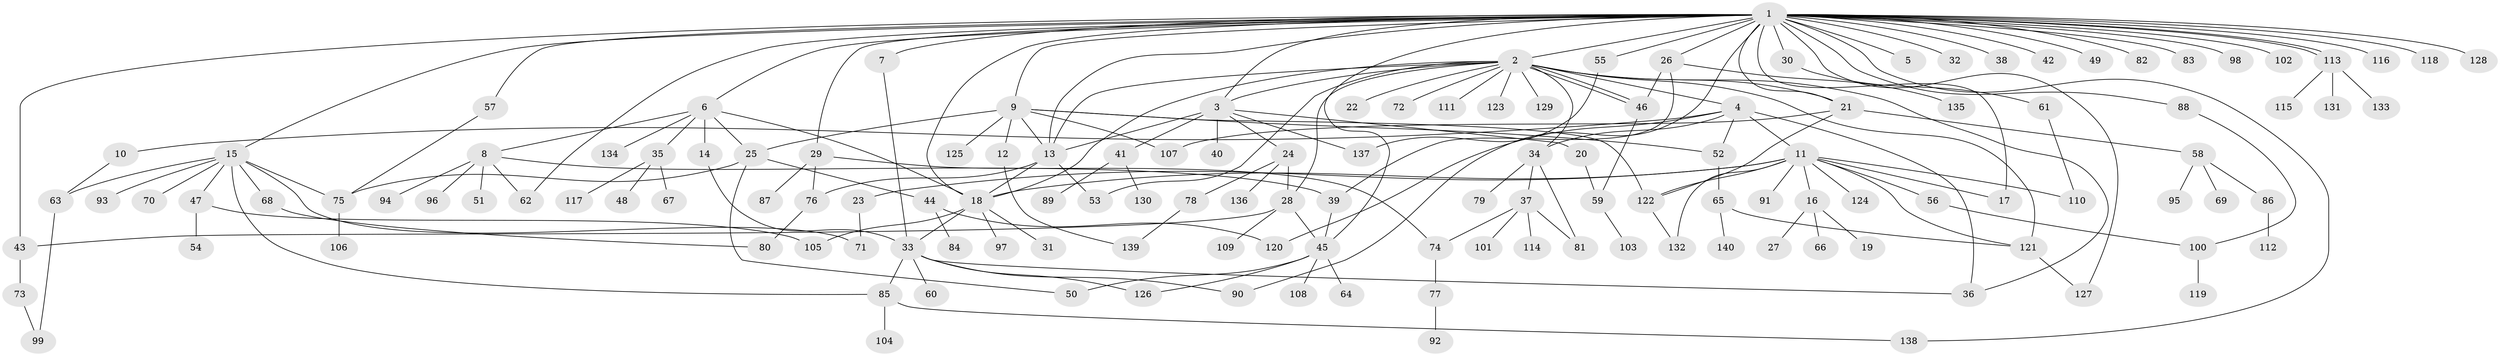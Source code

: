 // Generated by graph-tools (version 1.1) at 2025/49/03/09/25 03:49:54]
// undirected, 140 vertices, 194 edges
graph export_dot {
graph [start="1"]
  node [color=gray90,style=filled];
  1;
  2;
  3;
  4;
  5;
  6;
  7;
  8;
  9;
  10;
  11;
  12;
  13;
  14;
  15;
  16;
  17;
  18;
  19;
  20;
  21;
  22;
  23;
  24;
  25;
  26;
  27;
  28;
  29;
  30;
  31;
  32;
  33;
  34;
  35;
  36;
  37;
  38;
  39;
  40;
  41;
  42;
  43;
  44;
  45;
  46;
  47;
  48;
  49;
  50;
  51;
  52;
  53;
  54;
  55;
  56;
  57;
  58;
  59;
  60;
  61;
  62;
  63;
  64;
  65;
  66;
  67;
  68;
  69;
  70;
  71;
  72;
  73;
  74;
  75;
  76;
  77;
  78;
  79;
  80;
  81;
  82;
  83;
  84;
  85;
  86;
  87;
  88;
  89;
  90;
  91;
  92;
  93;
  94;
  95;
  96;
  97;
  98;
  99;
  100;
  101;
  102;
  103;
  104;
  105;
  106;
  107;
  108;
  109;
  110;
  111;
  112;
  113;
  114;
  115;
  116;
  117;
  118;
  119;
  120;
  121;
  122;
  123;
  124;
  125;
  126;
  127;
  128;
  129;
  130;
  131;
  132;
  133;
  134;
  135;
  136;
  137;
  138;
  139;
  140;
  1 -- 2;
  1 -- 3;
  1 -- 5;
  1 -- 6;
  1 -- 7;
  1 -- 9;
  1 -- 13;
  1 -- 15;
  1 -- 17;
  1 -- 18;
  1 -- 21;
  1 -- 26;
  1 -- 29;
  1 -- 30;
  1 -- 32;
  1 -- 38;
  1 -- 42;
  1 -- 43;
  1 -- 45;
  1 -- 49;
  1 -- 55;
  1 -- 57;
  1 -- 62;
  1 -- 82;
  1 -- 83;
  1 -- 88;
  1 -- 90;
  1 -- 98;
  1 -- 102;
  1 -- 113;
  1 -- 113;
  1 -- 116;
  1 -- 118;
  1 -- 127;
  1 -- 128;
  1 -- 138;
  2 -- 3;
  2 -- 4;
  2 -- 13;
  2 -- 18;
  2 -- 21;
  2 -- 22;
  2 -- 28;
  2 -- 34;
  2 -- 36;
  2 -- 46;
  2 -- 46;
  2 -- 53;
  2 -- 72;
  2 -- 111;
  2 -- 121;
  2 -- 123;
  2 -- 129;
  3 -- 13;
  3 -- 20;
  3 -- 24;
  3 -- 40;
  3 -- 41;
  3 -- 137;
  4 -- 10;
  4 -- 11;
  4 -- 34;
  4 -- 36;
  4 -- 52;
  4 -- 120;
  6 -- 8;
  6 -- 14;
  6 -- 18;
  6 -- 25;
  6 -- 35;
  6 -- 134;
  7 -- 33;
  8 -- 39;
  8 -- 51;
  8 -- 62;
  8 -- 94;
  8 -- 96;
  9 -- 12;
  9 -- 13;
  9 -- 25;
  9 -- 52;
  9 -- 107;
  9 -- 122;
  9 -- 125;
  10 -- 63;
  11 -- 16;
  11 -- 17;
  11 -- 18;
  11 -- 23;
  11 -- 56;
  11 -- 91;
  11 -- 110;
  11 -- 121;
  11 -- 122;
  11 -- 124;
  11 -- 132;
  12 -- 139;
  13 -- 18;
  13 -- 53;
  13 -- 76;
  14 -- 33;
  15 -- 47;
  15 -- 63;
  15 -- 68;
  15 -- 70;
  15 -- 71;
  15 -- 75;
  15 -- 85;
  15 -- 93;
  16 -- 19;
  16 -- 27;
  16 -- 66;
  18 -- 31;
  18 -- 33;
  18 -- 97;
  18 -- 105;
  20 -- 59;
  21 -- 58;
  21 -- 107;
  21 -- 122;
  23 -- 71;
  24 -- 28;
  24 -- 78;
  24 -- 136;
  25 -- 44;
  25 -- 50;
  25 -- 75;
  26 -- 39;
  26 -- 46;
  26 -- 135;
  28 -- 43;
  28 -- 45;
  28 -- 109;
  29 -- 74;
  29 -- 76;
  29 -- 87;
  30 -- 61;
  33 -- 36;
  33 -- 60;
  33 -- 85;
  33 -- 90;
  33 -- 126;
  34 -- 37;
  34 -- 79;
  34 -- 81;
  35 -- 48;
  35 -- 67;
  35 -- 117;
  37 -- 74;
  37 -- 81;
  37 -- 101;
  37 -- 114;
  39 -- 45;
  41 -- 89;
  41 -- 130;
  43 -- 73;
  44 -- 84;
  44 -- 120;
  45 -- 50;
  45 -- 64;
  45 -- 108;
  45 -- 126;
  46 -- 59;
  47 -- 54;
  47 -- 105;
  52 -- 65;
  55 -- 137;
  56 -- 100;
  57 -- 75;
  58 -- 69;
  58 -- 86;
  58 -- 95;
  59 -- 103;
  61 -- 110;
  63 -- 99;
  65 -- 121;
  65 -- 140;
  68 -- 80;
  73 -- 99;
  74 -- 77;
  75 -- 106;
  76 -- 80;
  77 -- 92;
  78 -- 139;
  85 -- 104;
  85 -- 138;
  86 -- 112;
  88 -- 100;
  100 -- 119;
  113 -- 115;
  113 -- 131;
  113 -- 133;
  121 -- 127;
  122 -- 132;
}
